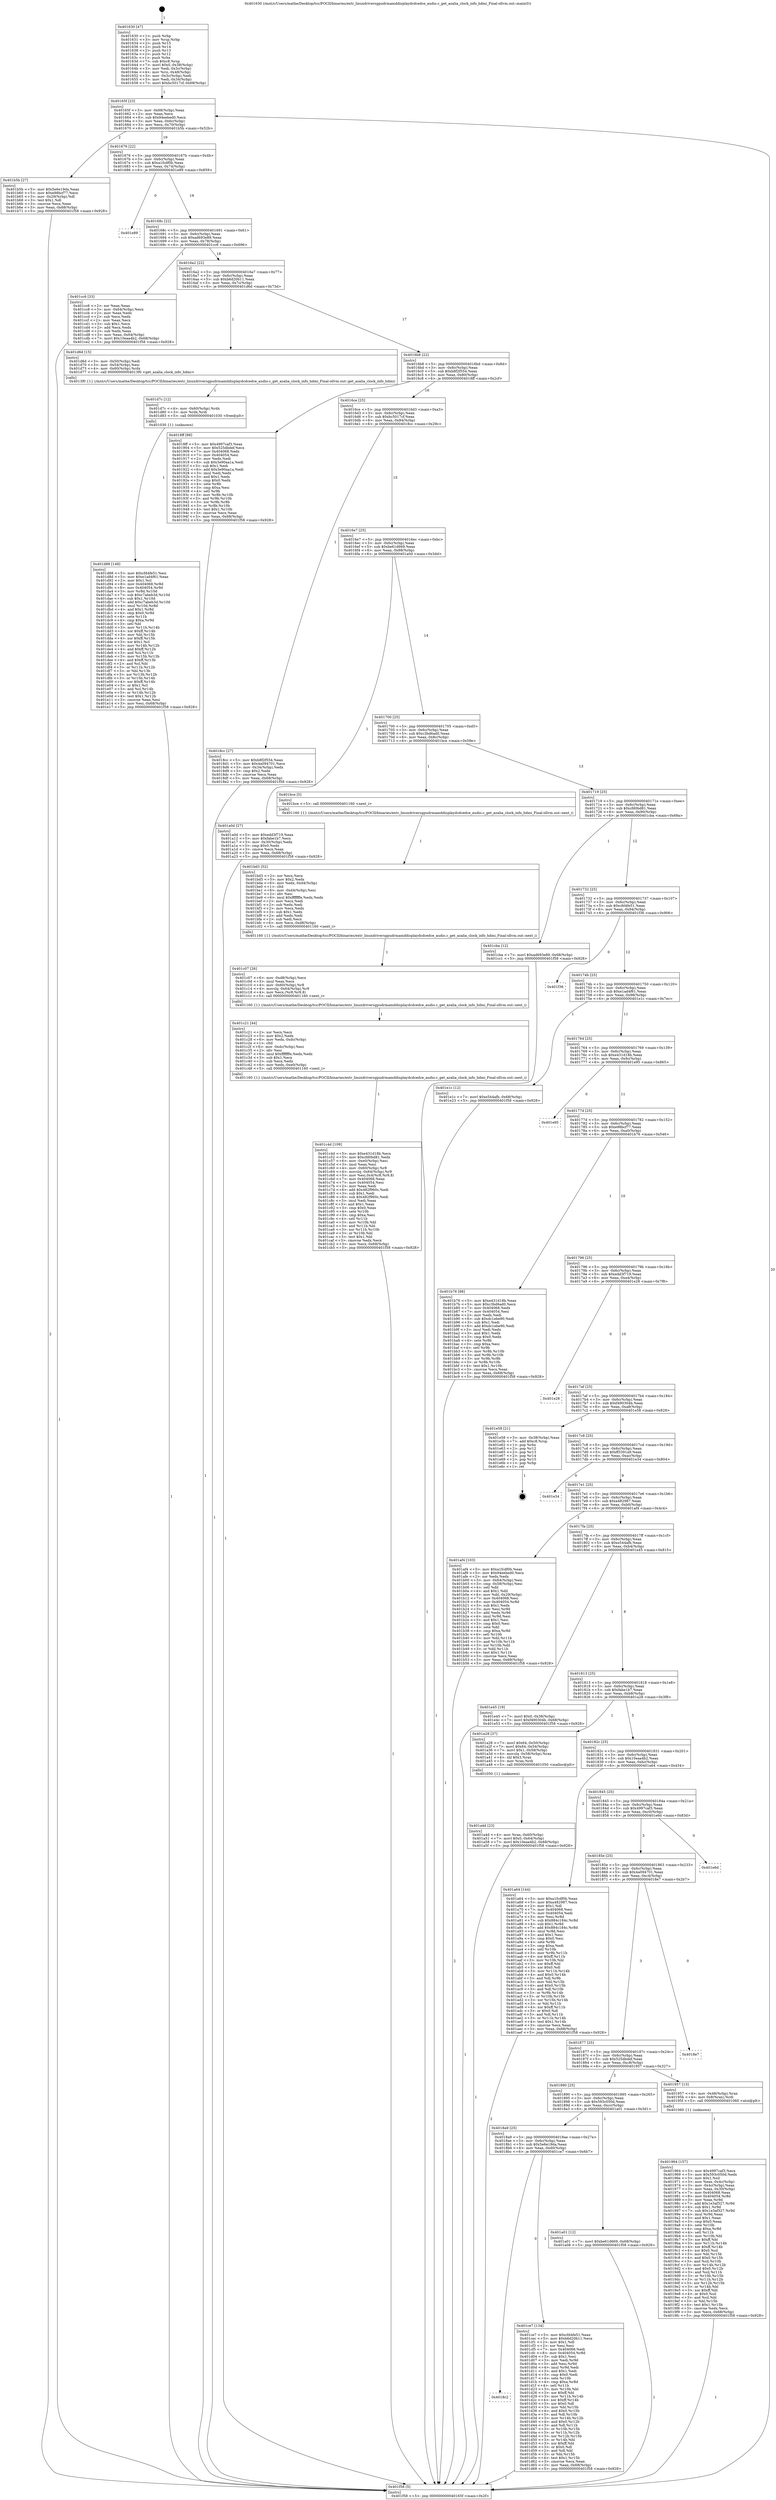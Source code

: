 digraph "0x401630" {
  label = "0x401630 (/mnt/c/Users/mathe/Desktop/tcc/POCII/binaries/extr_linuxdriversgpudrmamddisplaydcdcedce_audio.c_get_azalia_clock_info_hdmi_Final-ollvm.out::main(0))"
  labelloc = "t"
  node[shape=record]

  Entry [label="",width=0.3,height=0.3,shape=circle,fillcolor=black,style=filled]
  "0x40165f" [label="{
     0x40165f [23]\l
     | [instrs]\l
     &nbsp;&nbsp;0x40165f \<+3\>: mov -0x68(%rbp),%eax\l
     &nbsp;&nbsp;0x401662 \<+2\>: mov %eax,%ecx\l
     &nbsp;&nbsp;0x401664 \<+6\>: sub $0x94eebed0,%ecx\l
     &nbsp;&nbsp;0x40166a \<+3\>: mov %eax,-0x6c(%rbp)\l
     &nbsp;&nbsp;0x40166d \<+3\>: mov %ecx,-0x70(%rbp)\l
     &nbsp;&nbsp;0x401670 \<+6\>: je 0000000000401b5b \<main+0x52b\>\l
  }"]
  "0x401b5b" [label="{
     0x401b5b [27]\l
     | [instrs]\l
     &nbsp;&nbsp;0x401b5b \<+5\>: mov $0x5e6e19da,%eax\l
     &nbsp;&nbsp;0x401b60 \<+5\>: mov $0xe98bcf77,%ecx\l
     &nbsp;&nbsp;0x401b65 \<+3\>: mov -0x29(%rbp),%dl\l
     &nbsp;&nbsp;0x401b68 \<+3\>: test $0x1,%dl\l
     &nbsp;&nbsp;0x401b6b \<+3\>: cmovne %ecx,%eax\l
     &nbsp;&nbsp;0x401b6e \<+3\>: mov %eax,-0x68(%rbp)\l
     &nbsp;&nbsp;0x401b71 \<+5\>: jmp 0000000000401f58 \<main+0x928\>\l
  }"]
  "0x401676" [label="{
     0x401676 [22]\l
     | [instrs]\l
     &nbsp;&nbsp;0x401676 \<+5\>: jmp 000000000040167b \<main+0x4b\>\l
     &nbsp;&nbsp;0x40167b \<+3\>: mov -0x6c(%rbp),%eax\l
     &nbsp;&nbsp;0x40167e \<+5\>: sub $0xa1fcdf0b,%eax\l
     &nbsp;&nbsp;0x401683 \<+3\>: mov %eax,-0x74(%rbp)\l
     &nbsp;&nbsp;0x401686 \<+6\>: je 0000000000401e89 \<main+0x859\>\l
  }"]
  Exit [label="",width=0.3,height=0.3,shape=circle,fillcolor=black,style=filled,peripheries=2]
  "0x401e89" [label="{
     0x401e89\l
  }", style=dashed]
  "0x40168c" [label="{
     0x40168c [22]\l
     | [instrs]\l
     &nbsp;&nbsp;0x40168c \<+5\>: jmp 0000000000401691 \<main+0x61\>\l
     &nbsp;&nbsp;0x401691 \<+3\>: mov -0x6c(%rbp),%eax\l
     &nbsp;&nbsp;0x401694 \<+5\>: sub $0xad693e89,%eax\l
     &nbsp;&nbsp;0x401699 \<+3\>: mov %eax,-0x78(%rbp)\l
     &nbsp;&nbsp;0x40169c \<+6\>: je 0000000000401cc6 \<main+0x696\>\l
  }"]
  "0x401d88" [label="{
     0x401d88 [148]\l
     | [instrs]\l
     &nbsp;&nbsp;0x401d88 \<+5\>: mov $0xcfd4fe51,%esi\l
     &nbsp;&nbsp;0x401d8d \<+5\>: mov $0xe1ad4f61,%eax\l
     &nbsp;&nbsp;0x401d92 \<+2\>: mov $0x1,%cl\l
     &nbsp;&nbsp;0x401d94 \<+8\>: mov 0x404068,%r8d\l
     &nbsp;&nbsp;0x401d9c \<+8\>: mov 0x404054,%r9d\l
     &nbsp;&nbsp;0x401da4 \<+3\>: mov %r8d,%r10d\l
     &nbsp;&nbsp;0x401da7 \<+7\>: sub $0xc7abeb3d,%r10d\l
     &nbsp;&nbsp;0x401dae \<+4\>: sub $0x1,%r10d\l
     &nbsp;&nbsp;0x401db2 \<+7\>: add $0xc7abeb3d,%r10d\l
     &nbsp;&nbsp;0x401db9 \<+4\>: imul %r10d,%r8d\l
     &nbsp;&nbsp;0x401dbd \<+4\>: and $0x1,%r8d\l
     &nbsp;&nbsp;0x401dc1 \<+4\>: cmp $0x0,%r8d\l
     &nbsp;&nbsp;0x401dc5 \<+4\>: sete %r11b\l
     &nbsp;&nbsp;0x401dc9 \<+4\>: cmp $0xa,%r9d\l
     &nbsp;&nbsp;0x401dcd \<+3\>: setl %bl\l
     &nbsp;&nbsp;0x401dd0 \<+3\>: mov %r11b,%r14b\l
     &nbsp;&nbsp;0x401dd3 \<+4\>: xor $0xff,%r14b\l
     &nbsp;&nbsp;0x401dd7 \<+3\>: mov %bl,%r15b\l
     &nbsp;&nbsp;0x401dda \<+4\>: xor $0xff,%r15b\l
     &nbsp;&nbsp;0x401dde \<+3\>: xor $0x1,%cl\l
     &nbsp;&nbsp;0x401de1 \<+3\>: mov %r14b,%r12b\l
     &nbsp;&nbsp;0x401de4 \<+4\>: and $0xff,%r12b\l
     &nbsp;&nbsp;0x401de8 \<+3\>: and %cl,%r11b\l
     &nbsp;&nbsp;0x401deb \<+3\>: mov %r15b,%r13b\l
     &nbsp;&nbsp;0x401dee \<+4\>: and $0xff,%r13b\l
     &nbsp;&nbsp;0x401df2 \<+2\>: and %cl,%bl\l
     &nbsp;&nbsp;0x401df4 \<+3\>: or %r11b,%r12b\l
     &nbsp;&nbsp;0x401df7 \<+3\>: or %bl,%r13b\l
     &nbsp;&nbsp;0x401dfa \<+3\>: xor %r13b,%r12b\l
     &nbsp;&nbsp;0x401dfd \<+3\>: or %r15b,%r14b\l
     &nbsp;&nbsp;0x401e00 \<+4\>: xor $0xff,%r14b\l
     &nbsp;&nbsp;0x401e04 \<+3\>: or $0x1,%cl\l
     &nbsp;&nbsp;0x401e07 \<+3\>: and %cl,%r14b\l
     &nbsp;&nbsp;0x401e0a \<+3\>: or %r14b,%r12b\l
     &nbsp;&nbsp;0x401e0d \<+4\>: test $0x1,%r12b\l
     &nbsp;&nbsp;0x401e11 \<+3\>: cmovne %eax,%esi\l
     &nbsp;&nbsp;0x401e14 \<+3\>: mov %esi,-0x68(%rbp)\l
     &nbsp;&nbsp;0x401e17 \<+5\>: jmp 0000000000401f58 \<main+0x928\>\l
  }"]
  "0x401cc6" [label="{
     0x401cc6 [33]\l
     | [instrs]\l
     &nbsp;&nbsp;0x401cc6 \<+2\>: xor %eax,%eax\l
     &nbsp;&nbsp;0x401cc8 \<+3\>: mov -0x64(%rbp),%ecx\l
     &nbsp;&nbsp;0x401ccb \<+2\>: mov %eax,%edx\l
     &nbsp;&nbsp;0x401ccd \<+2\>: sub %ecx,%edx\l
     &nbsp;&nbsp;0x401ccf \<+2\>: mov %eax,%ecx\l
     &nbsp;&nbsp;0x401cd1 \<+3\>: sub $0x1,%ecx\l
     &nbsp;&nbsp;0x401cd4 \<+2\>: add %ecx,%edx\l
     &nbsp;&nbsp;0x401cd6 \<+2\>: sub %edx,%eax\l
     &nbsp;&nbsp;0x401cd8 \<+3\>: mov %eax,-0x64(%rbp)\l
     &nbsp;&nbsp;0x401cdb \<+7\>: movl $0x10eaa4b2,-0x68(%rbp)\l
     &nbsp;&nbsp;0x401ce2 \<+5\>: jmp 0000000000401f58 \<main+0x928\>\l
  }"]
  "0x4016a2" [label="{
     0x4016a2 [22]\l
     | [instrs]\l
     &nbsp;&nbsp;0x4016a2 \<+5\>: jmp 00000000004016a7 \<main+0x77\>\l
     &nbsp;&nbsp;0x4016a7 \<+3\>: mov -0x6c(%rbp),%eax\l
     &nbsp;&nbsp;0x4016aa \<+5\>: sub $0xb6d20b11,%eax\l
     &nbsp;&nbsp;0x4016af \<+3\>: mov %eax,-0x7c(%rbp)\l
     &nbsp;&nbsp;0x4016b2 \<+6\>: je 0000000000401d6d \<main+0x73d\>\l
  }"]
  "0x401d7c" [label="{
     0x401d7c [12]\l
     | [instrs]\l
     &nbsp;&nbsp;0x401d7c \<+4\>: mov -0x60(%rbp),%rdx\l
     &nbsp;&nbsp;0x401d80 \<+3\>: mov %rdx,%rdi\l
     &nbsp;&nbsp;0x401d83 \<+5\>: call 0000000000401030 \<free@plt\>\l
     | [calls]\l
     &nbsp;&nbsp;0x401030 \{1\} (unknown)\l
  }"]
  "0x401d6d" [label="{
     0x401d6d [15]\l
     | [instrs]\l
     &nbsp;&nbsp;0x401d6d \<+3\>: mov -0x50(%rbp),%edi\l
     &nbsp;&nbsp;0x401d70 \<+3\>: mov -0x54(%rbp),%esi\l
     &nbsp;&nbsp;0x401d73 \<+4\>: mov -0x60(%rbp),%rdx\l
     &nbsp;&nbsp;0x401d77 \<+5\>: call 00000000004013f0 \<get_azalia_clock_info_hdmi\>\l
     | [calls]\l
     &nbsp;&nbsp;0x4013f0 \{1\} (/mnt/c/Users/mathe/Desktop/tcc/POCII/binaries/extr_linuxdriversgpudrmamddisplaydcdcedce_audio.c_get_azalia_clock_info_hdmi_Final-ollvm.out::get_azalia_clock_info_hdmi)\l
  }"]
  "0x4016b8" [label="{
     0x4016b8 [22]\l
     | [instrs]\l
     &nbsp;&nbsp;0x4016b8 \<+5\>: jmp 00000000004016bd \<main+0x8d\>\l
     &nbsp;&nbsp;0x4016bd \<+3\>: mov -0x6c(%rbp),%eax\l
     &nbsp;&nbsp;0x4016c0 \<+5\>: sub $0xb8f2f554,%eax\l
     &nbsp;&nbsp;0x4016c5 \<+3\>: mov %eax,-0x80(%rbp)\l
     &nbsp;&nbsp;0x4016c8 \<+6\>: je 00000000004018ff \<main+0x2cf\>\l
  }"]
  "0x4018c2" [label="{
     0x4018c2\l
  }", style=dashed]
  "0x4018ff" [label="{
     0x4018ff [88]\l
     | [instrs]\l
     &nbsp;&nbsp;0x4018ff \<+5\>: mov $0x4997caf3,%eax\l
     &nbsp;&nbsp;0x401904 \<+5\>: mov $0x525dbdef,%ecx\l
     &nbsp;&nbsp;0x401909 \<+7\>: mov 0x404068,%edx\l
     &nbsp;&nbsp;0x401910 \<+7\>: mov 0x404054,%esi\l
     &nbsp;&nbsp;0x401917 \<+2\>: mov %edx,%edi\l
     &nbsp;&nbsp;0x401919 \<+6\>: sub $0x3e90aa1a,%edi\l
     &nbsp;&nbsp;0x40191f \<+3\>: sub $0x1,%edi\l
     &nbsp;&nbsp;0x401922 \<+6\>: add $0x3e90aa1a,%edi\l
     &nbsp;&nbsp;0x401928 \<+3\>: imul %edi,%edx\l
     &nbsp;&nbsp;0x40192b \<+3\>: and $0x1,%edx\l
     &nbsp;&nbsp;0x40192e \<+3\>: cmp $0x0,%edx\l
     &nbsp;&nbsp;0x401931 \<+4\>: sete %r8b\l
     &nbsp;&nbsp;0x401935 \<+3\>: cmp $0xa,%esi\l
     &nbsp;&nbsp;0x401938 \<+4\>: setl %r9b\l
     &nbsp;&nbsp;0x40193c \<+3\>: mov %r8b,%r10b\l
     &nbsp;&nbsp;0x40193f \<+3\>: and %r9b,%r10b\l
     &nbsp;&nbsp;0x401942 \<+3\>: xor %r9b,%r8b\l
     &nbsp;&nbsp;0x401945 \<+3\>: or %r8b,%r10b\l
     &nbsp;&nbsp;0x401948 \<+4\>: test $0x1,%r10b\l
     &nbsp;&nbsp;0x40194c \<+3\>: cmovne %ecx,%eax\l
     &nbsp;&nbsp;0x40194f \<+3\>: mov %eax,-0x68(%rbp)\l
     &nbsp;&nbsp;0x401952 \<+5\>: jmp 0000000000401f58 \<main+0x928\>\l
  }"]
  "0x4016ce" [label="{
     0x4016ce [25]\l
     | [instrs]\l
     &nbsp;&nbsp;0x4016ce \<+5\>: jmp 00000000004016d3 \<main+0xa3\>\l
     &nbsp;&nbsp;0x4016d3 \<+3\>: mov -0x6c(%rbp),%eax\l
     &nbsp;&nbsp;0x4016d6 \<+5\>: sub $0xbc5017cf,%eax\l
     &nbsp;&nbsp;0x4016db \<+6\>: mov %eax,-0x84(%rbp)\l
     &nbsp;&nbsp;0x4016e1 \<+6\>: je 00000000004018cc \<main+0x29c\>\l
  }"]
  "0x401ce7" [label="{
     0x401ce7 [134]\l
     | [instrs]\l
     &nbsp;&nbsp;0x401ce7 \<+5\>: mov $0xcfd4fe51,%eax\l
     &nbsp;&nbsp;0x401cec \<+5\>: mov $0xb6d20b11,%ecx\l
     &nbsp;&nbsp;0x401cf1 \<+2\>: mov $0x1,%dl\l
     &nbsp;&nbsp;0x401cf3 \<+2\>: xor %esi,%esi\l
     &nbsp;&nbsp;0x401cf5 \<+7\>: mov 0x404068,%edi\l
     &nbsp;&nbsp;0x401cfc \<+8\>: mov 0x404054,%r8d\l
     &nbsp;&nbsp;0x401d04 \<+3\>: sub $0x1,%esi\l
     &nbsp;&nbsp;0x401d07 \<+3\>: mov %edi,%r9d\l
     &nbsp;&nbsp;0x401d0a \<+3\>: add %esi,%r9d\l
     &nbsp;&nbsp;0x401d0d \<+4\>: imul %r9d,%edi\l
     &nbsp;&nbsp;0x401d11 \<+3\>: and $0x1,%edi\l
     &nbsp;&nbsp;0x401d14 \<+3\>: cmp $0x0,%edi\l
     &nbsp;&nbsp;0x401d17 \<+4\>: sete %r10b\l
     &nbsp;&nbsp;0x401d1b \<+4\>: cmp $0xa,%r8d\l
     &nbsp;&nbsp;0x401d1f \<+4\>: setl %r11b\l
     &nbsp;&nbsp;0x401d23 \<+3\>: mov %r10b,%bl\l
     &nbsp;&nbsp;0x401d26 \<+3\>: xor $0xff,%bl\l
     &nbsp;&nbsp;0x401d29 \<+3\>: mov %r11b,%r14b\l
     &nbsp;&nbsp;0x401d2c \<+4\>: xor $0xff,%r14b\l
     &nbsp;&nbsp;0x401d30 \<+3\>: xor $0x0,%dl\l
     &nbsp;&nbsp;0x401d33 \<+3\>: mov %bl,%r15b\l
     &nbsp;&nbsp;0x401d36 \<+4\>: and $0x0,%r15b\l
     &nbsp;&nbsp;0x401d3a \<+3\>: and %dl,%r10b\l
     &nbsp;&nbsp;0x401d3d \<+3\>: mov %r14b,%r12b\l
     &nbsp;&nbsp;0x401d40 \<+4\>: and $0x0,%r12b\l
     &nbsp;&nbsp;0x401d44 \<+3\>: and %dl,%r11b\l
     &nbsp;&nbsp;0x401d47 \<+3\>: or %r10b,%r15b\l
     &nbsp;&nbsp;0x401d4a \<+3\>: or %r11b,%r12b\l
     &nbsp;&nbsp;0x401d4d \<+3\>: xor %r12b,%r15b\l
     &nbsp;&nbsp;0x401d50 \<+3\>: or %r14b,%bl\l
     &nbsp;&nbsp;0x401d53 \<+3\>: xor $0xff,%bl\l
     &nbsp;&nbsp;0x401d56 \<+3\>: or $0x0,%dl\l
     &nbsp;&nbsp;0x401d59 \<+2\>: and %dl,%bl\l
     &nbsp;&nbsp;0x401d5b \<+3\>: or %bl,%r15b\l
     &nbsp;&nbsp;0x401d5e \<+4\>: test $0x1,%r15b\l
     &nbsp;&nbsp;0x401d62 \<+3\>: cmovne %ecx,%eax\l
     &nbsp;&nbsp;0x401d65 \<+3\>: mov %eax,-0x68(%rbp)\l
     &nbsp;&nbsp;0x401d68 \<+5\>: jmp 0000000000401f58 \<main+0x928\>\l
  }"]
  "0x4018cc" [label="{
     0x4018cc [27]\l
     | [instrs]\l
     &nbsp;&nbsp;0x4018cc \<+5\>: mov $0xb8f2f554,%eax\l
     &nbsp;&nbsp;0x4018d1 \<+5\>: mov $0x4a094701,%ecx\l
     &nbsp;&nbsp;0x4018d6 \<+3\>: mov -0x34(%rbp),%edx\l
     &nbsp;&nbsp;0x4018d9 \<+3\>: cmp $0x2,%edx\l
     &nbsp;&nbsp;0x4018dc \<+3\>: cmovne %ecx,%eax\l
     &nbsp;&nbsp;0x4018df \<+3\>: mov %eax,-0x68(%rbp)\l
     &nbsp;&nbsp;0x4018e2 \<+5\>: jmp 0000000000401f58 \<main+0x928\>\l
  }"]
  "0x4016e7" [label="{
     0x4016e7 [25]\l
     | [instrs]\l
     &nbsp;&nbsp;0x4016e7 \<+5\>: jmp 00000000004016ec \<main+0xbc\>\l
     &nbsp;&nbsp;0x4016ec \<+3\>: mov -0x6c(%rbp),%eax\l
     &nbsp;&nbsp;0x4016ef \<+5\>: sub $0xbe61d669,%eax\l
     &nbsp;&nbsp;0x4016f4 \<+6\>: mov %eax,-0x88(%rbp)\l
     &nbsp;&nbsp;0x4016fa \<+6\>: je 0000000000401a0d \<main+0x3dd\>\l
  }"]
  "0x401f58" [label="{
     0x401f58 [5]\l
     | [instrs]\l
     &nbsp;&nbsp;0x401f58 \<+5\>: jmp 000000000040165f \<main+0x2f\>\l
  }"]
  "0x401630" [label="{
     0x401630 [47]\l
     | [instrs]\l
     &nbsp;&nbsp;0x401630 \<+1\>: push %rbp\l
     &nbsp;&nbsp;0x401631 \<+3\>: mov %rsp,%rbp\l
     &nbsp;&nbsp;0x401634 \<+2\>: push %r15\l
     &nbsp;&nbsp;0x401636 \<+2\>: push %r14\l
     &nbsp;&nbsp;0x401638 \<+2\>: push %r13\l
     &nbsp;&nbsp;0x40163a \<+2\>: push %r12\l
     &nbsp;&nbsp;0x40163c \<+1\>: push %rbx\l
     &nbsp;&nbsp;0x40163d \<+7\>: sub $0xc8,%rsp\l
     &nbsp;&nbsp;0x401644 \<+7\>: movl $0x0,-0x38(%rbp)\l
     &nbsp;&nbsp;0x40164b \<+3\>: mov %edi,-0x3c(%rbp)\l
     &nbsp;&nbsp;0x40164e \<+4\>: mov %rsi,-0x48(%rbp)\l
     &nbsp;&nbsp;0x401652 \<+3\>: mov -0x3c(%rbp),%edi\l
     &nbsp;&nbsp;0x401655 \<+3\>: mov %edi,-0x34(%rbp)\l
     &nbsp;&nbsp;0x401658 \<+7\>: movl $0xbc5017cf,-0x68(%rbp)\l
  }"]
  "0x401c4d" [label="{
     0x401c4d [109]\l
     | [instrs]\l
     &nbsp;&nbsp;0x401c4d \<+5\>: mov $0xe431d18b,%ecx\l
     &nbsp;&nbsp;0x401c52 \<+5\>: mov $0xcfd0bd81,%edx\l
     &nbsp;&nbsp;0x401c57 \<+6\>: mov -0xe0(%rbp),%esi\l
     &nbsp;&nbsp;0x401c5d \<+3\>: imul %eax,%esi\l
     &nbsp;&nbsp;0x401c60 \<+4\>: mov -0x60(%rbp),%r8\l
     &nbsp;&nbsp;0x401c64 \<+4\>: movslq -0x64(%rbp),%r9\l
     &nbsp;&nbsp;0x401c68 \<+5\>: mov %esi,0x4(%r8,%r9,8)\l
     &nbsp;&nbsp;0x401c6d \<+7\>: mov 0x404068,%eax\l
     &nbsp;&nbsp;0x401c74 \<+7\>: mov 0x404054,%esi\l
     &nbsp;&nbsp;0x401c7b \<+2\>: mov %eax,%edi\l
     &nbsp;&nbsp;0x401c7d \<+6\>: add $0x482f960c,%edi\l
     &nbsp;&nbsp;0x401c83 \<+3\>: sub $0x1,%edi\l
     &nbsp;&nbsp;0x401c86 \<+6\>: sub $0x482f960c,%edi\l
     &nbsp;&nbsp;0x401c8c \<+3\>: imul %edi,%eax\l
     &nbsp;&nbsp;0x401c8f \<+3\>: and $0x1,%eax\l
     &nbsp;&nbsp;0x401c92 \<+3\>: cmp $0x0,%eax\l
     &nbsp;&nbsp;0x401c95 \<+4\>: sete %r10b\l
     &nbsp;&nbsp;0x401c99 \<+3\>: cmp $0xa,%esi\l
     &nbsp;&nbsp;0x401c9c \<+4\>: setl %r11b\l
     &nbsp;&nbsp;0x401ca0 \<+3\>: mov %r10b,%bl\l
     &nbsp;&nbsp;0x401ca3 \<+3\>: and %r11b,%bl\l
     &nbsp;&nbsp;0x401ca6 \<+3\>: xor %r11b,%r10b\l
     &nbsp;&nbsp;0x401ca9 \<+3\>: or %r10b,%bl\l
     &nbsp;&nbsp;0x401cac \<+3\>: test $0x1,%bl\l
     &nbsp;&nbsp;0x401caf \<+3\>: cmovne %edx,%ecx\l
     &nbsp;&nbsp;0x401cb2 \<+3\>: mov %ecx,-0x68(%rbp)\l
     &nbsp;&nbsp;0x401cb5 \<+5\>: jmp 0000000000401f58 \<main+0x928\>\l
  }"]
  "0x401a0d" [label="{
     0x401a0d [27]\l
     | [instrs]\l
     &nbsp;&nbsp;0x401a0d \<+5\>: mov $0xedd3f719,%eax\l
     &nbsp;&nbsp;0x401a12 \<+5\>: mov $0xfabe1b7,%ecx\l
     &nbsp;&nbsp;0x401a17 \<+3\>: mov -0x30(%rbp),%edx\l
     &nbsp;&nbsp;0x401a1a \<+3\>: cmp $0x0,%edx\l
     &nbsp;&nbsp;0x401a1d \<+3\>: cmove %ecx,%eax\l
     &nbsp;&nbsp;0x401a20 \<+3\>: mov %eax,-0x68(%rbp)\l
     &nbsp;&nbsp;0x401a23 \<+5\>: jmp 0000000000401f58 \<main+0x928\>\l
  }"]
  "0x401700" [label="{
     0x401700 [25]\l
     | [instrs]\l
     &nbsp;&nbsp;0x401700 \<+5\>: jmp 0000000000401705 \<main+0xd5\>\l
     &nbsp;&nbsp;0x401705 \<+3\>: mov -0x6c(%rbp),%eax\l
     &nbsp;&nbsp;0x401708 \<+5\>: sub $0xc3bd6ad0,%eax\l
     &nbsp;&nbsp;0x40170d \<+6\>: mov %eax,-0x8c(%rbp)\l
     &nbsp;&nbsp;0x401713 \<+6\>: je 0000000000401bce \<main+0x59e\>\l
  }"]
  "0x401c21" [label="{
     0x401c21 [44]\l
     | [instrs]\l
     &nbsp;&nbsp;0x401c21 \<+2\>: xor %ecx,%ecx\l
     &nbsp;&nbsp;0x401c23 \<+5\>: mov $0x2,%edx\l
     &nbsp;&nbsp;0x401c28 \<+6\>: mov %edx,-0xdc(%rbp)\l
     &nbsp;&nbsp;0x401c2e \<+1\>: cltd\l
     &nbsp;&nbsp;0x401c2f \<+6\>: mov -0xdc(%rbp),%esi\l
     &nbsp;&nbsp;0x401c35 \<+2\>: idiv %esi\l
     &nbsp;&nbsp;0x401c37 \<+6\>: imul $0xfffffffe,%edx,%edx\l
     &nbsp;&nbsp;0x401c3d \<+3\>: sub $0x1,%ecx\l
     &nbsp;&nbsp;0x401c40 \<+2\>: sub %ecx,%edx\l
     &nbsp;&nbsp;0x401c42 \<+6\>: mov %edx,-0xe0(%rbp)\l
     &nbsp;&nbsp;0x401c48 \<+5\>: call 0000000000401160 \<next_i\>\l
     | [calls]\l
     &nbsp;&nbsp;0x401160 \{1\} (/mnt/c/Users/mathe/Desktop/tcc/POCII/binaries/extr_linuxdriversgpudrmamddisplaydcdcedce_audio.c_get_azalia_clock_info_hdmi_Final-ollvm.out::next_i)\l
  }"]
  "0x401bce" [label="{
     0x401bce [5]\l
     | [instrs]\l
     &nbsp;&nbsp;0x401bce \<+5\>: call 0000000000401160 \<next_i\>\l
     | [calls]\l
     &nbsp;&nbsp;0x401160 \{1\} (/mnt/c/Users/mathe/Desktop/tcc/POCII/binaries/extr_linuxdriversgpudrmamddisplaydcdcedce_audio.c_get_azalia_clock_info_hdmi_Final-ollvm.out::next_i)\l
  }"]
  "0x401719" [label="{
     0x401719 [25]\l
     | [instrs]\l
     &nbsp;&nbsp;0x401719 \<+5\>: jmp 000000000040171e \<main+0xee\>\l
     &nbsp;&nbsp;0x40171e \<+3\>: mov -0x6c(%rbp),%eax\l
     &nbsp;&nbsp;0x401721 \<+5\>: sub $0xcfd0bd81,%eax\l
     &nbsp;&nbsp;0x401726 \<+6\>: mov %eax,-0x90(%rbp)\l
     &nbsp;&nbsp;0x40172c \<+6\>: je 0000000000401cba \<main+0x68a\>\l
  }"]
  "0x401c07" [label="{
     0x401c07 [26]\l
     | [instrs]\l
     &nbsp;&nbsp;0x401c07 \<+6\>: mov -0xd8(%rbp),%ecx\l
     &nbsp;&nbsp;0x401c0d \<+3\>: imul %eax,%ecx\l
     &nbsp;&nbsp;0x401c10 \<+4\>: mov -0x60(%rbp),%r8\l
     &nbsp;&nbsp;0x401c14 \<+4\>: movslq -0x64(%rbp),%r9\l
     &nbsp;&nbsp;0x401c18 \<+4\>: mov %ecx,(%r8,%r9,8)\l
     &nbsp;&nbsp;0x401c1c \<+5\>: call 0000000000401160 \<next_i\>\l
     | [calls]\l
     &nbsp;&nbsp;0x401160 \{1\} (/mnt/c/Users/mathe/Desktop/tcc/POCII/binaries/extr_linuxdriversgpudrmamddisplaydcdcedce_audio.c_get_azalia_clock_info_hdmi_Final-ollvm.out::next_i)\l
  }"]
  "0x401cba" [label="{
     0x401cba [12]\l
     | [instrs]\l
     &nbsp;&nbsp;0x401cba \<+7\>: movl $0xad693e89,-0x68(%rbp)\l
     &nbsp;&nbsp;0x401cc1 \<+5\>: jmp 0000000000401f58 \<main+0x928\>\l
  }"]
  "0x401732" [label="{
     0x401732 [25]\l
     | [instrs]\l
     &nbsp;&nbsp;0x401732 \<+5\>: jmp 0000000000401737 \<main+0x107\>\l
     &nbsp;&nbsp;0x401737 \<+3\>: mov -0x6c(%rbp),%eax\l
     &nbsp;&nbsp;0x40173a \<+5\>: sub $0xcfd4fe51,%eax\l
     &nbsp;&nbsp;0x40173f \<+6\>: mov %eax,-0x94(%rbp)\l
     &nbsp;&nbsp;0x401745 \<+6\>: je 0000000000401f36 \<main+0x906\>\l
  }"]
  "0x401bd3" [label="{
     0x401bd3 [52]\l
     | [instrs]\l
     &nbsp;&nbsp;0x401bd3 \<+2\>: xor %ecx,%ecx\l
     &nbsp;&nbsp;0x401bd5 \<+5\>: mov $0x2,%edx\l
     &nbsp;&nbsp;0x401bda \<+6\>: mov %edx,-0xd4(%rbp)\l
     &nbsp;&nbsp;0x401be0 \<+1\>: cltd\l
     &nbsp;&nbsp;0x401be1 \<+6\>: mov -0xd4(%rbp),%esi\l
     &nbsp;&nbsp;0x401be7 \<+2\>: idiv %esi\l
     &nbsp;&nbsp;0x401be9 \<+6\>: imul $0xfffffffe,%edx,%edx\l
     &nbsp;&nbsp;0x401bef \<+2\>: mov %ecx,%edi\l
     &nbsp;&nbsp;0x401bf1 \<+2\>: sub %edx,%edi\l
     &nbsp;&nbsp;0x401bf3 \<+2\>: mov %ecx,%edx\l
     &nbsp;&nbsp;0x401bf5 \<+3\>: sub $0x1,%edx\l
     &nbsp;&nbsp;0x401bf8 \<+2\>: add %edx,%edi\l
     &nbsp;&nbsp;0x401bfa \<+2\>: sub %edi,%ecx\l
     &nbsp;&nbsp;0x401bfc \<+6\>: mov %ecx,-0xd8(%rbp)\l
     &nbsp;&nbsp;0x401c02 \<+5\>: call 0000000000401160 \<next_i\>\l
     | [calls]\l
     &nbsp;&nbsp;0x401160 \{1\} (/mnt/c/Users/mathe/Desktop/tcc/POCII/binaries/extr_linuxdriversgpudrmamddisplaydcdcedce_audio.c_get_azalia_clock_info_hdmi_Final-ollvm.out::next_i)\l
  }"]
  "0x401f36" [label="{
     0x401f36\l
  }", style=dashed]
  "0x40174b" [label="{
     0x40174b [25]\l
     | [instrs]\l
     &nbsp;&nbsp;0x40174b \<+5\>: jmp 0000000000401750 \<main+0x120\>\l
     &nbsp;&nbsp;0x401750 \<+3\>: mov -0x6c(%rbp),%eax\l
     &nbsp;&nbsp;0x401753 \<+5\>: sub $0xe1ad4f61,%eax\l
     &nbsp;&nbsp;0x401758 \<+6\>: mov %eax,-0x98(%rbp)\l
     &nbsp;&nbsp;0x40175e \<+6\>: je 0000000000401e1c \<main+0x7ec\>\l
  }"]
  "0x401a4d" [label="{
     0x401a4d [23]\l
     | [instrs]\l
     &nbsp;&nbsp;0x401a4d \<+4\>: mov %rax,-0x60(%rbp)\l
     &nbsp;&nbsp;0x401a51 \<+7\>: movl $0x0,-0x64(%rbp)\l
     &nbsp;&nbsp;0x401a58 \<+7\>: movl $0x10eaa4b2,-0x68(%rbp)\l
     &nbsp;&nbsp;0x401a5f \<+5\>: jmp 0000000000401f58 \<main+0x928\>\l
  }"]
  "0x401e1c" [label="{
     0x401e1c [12]\l
     | [instrs]\l
     &nbsp;&nbsp;0x401e1c \<+7\>: movl $0xe544afb,-0x68(%rbp)\l
     &nbsp;&nbsp;0x401e23 \<+5\>: jmp 0000000000401f58 \<main+0x928\>\l
  }"]
  "0x401764" [label="{
     0x401764 [25]\l
     | [instrs]\l
     &nbsp;&nbsp;0x401764 \<+5\>: jmp 0000000000401769 \<main+0x139\>\l
     &nbsp;&nbsp;0x401769 \<+3\>: mov -0x6c(%rbp),%eax\l
     &nbsp;&nbsp;0x40176c \<+5\>: sub $0xe431d18b,%eax\l
     &nbsp;&nbsp;0x401771 \<+6\>: mov %eax,-0x9c(%rbp)\l
     &nbsp;&nbsp;0x401777 \<+6\>: je 0000000000401e95 \<main+0x865\>\l
  }"]
  "0x4018a9" [label="{
     0x4018a9 [25]\l
     | [instrs]\l
     &nbsp;&nbsp;0x4018a9 \<+5\>: jmp 00000000004018ae \<main+0x27e\>\l
     &nbsp;&nbsp;0x4018ae \<+3\>: mov -0x6c(%rbp),%eax\l
     &nbsp;&nbsp;0x4018b1 \<+5\>: sub $0x5e6e19da,%eax\l
     &nbsp;&nbsp;0x4018b6 \<+6\>: mov %eax,-0xd0(%rbp)\l
     &nbsp;&nbsp;0x4018bc \<+6\>: je 0000000000401ce7 \<main+0x6b7\>\l
  }"]
  "0x401e95" [label="{
     0x401e95\l
  }", style=dashed]
  "0x40177d" [label="{
     0x40177d [25]\l
     | [instrs]\l
     &nbsp;&nbsp;0x40177d \<+5\>: jmp 0000000000401782 \<main+0x152\>\l
     &nbsp;&nbsp;0x401782 \<+3\>: mov -0x6c(%rbp),%eax\l
     &nbsp;&nbsp;0x401785 \<+5\>: sub $0xe98bcf77,%eax\l
     &nbsp;&nbsp;0x40178a \<+6\>: mov %eax,-0xa0(%rbp)\l
     &nbsp;&nbsp;0x401790 \<+6\>: je 0000000000401b76 \<main+0x546\>\l
  }"]
  "0x401a01" [label="{
     0x401a01 [12]\l
     | [instrs]\l
     &nbsp;&nbsp;0x401a01 \<+7\>: movl $0xbe61d669,-0x68(%rbp)\l
     &nbsp;&nbsp;0x401a08 \<+5\>: jmp 0000000000401f58 \<main+0x928\>\l
  }"]
  "0x401b76" [label="{
     0x401b76 [88]\l
     | [instrs]\l
     &nbsp;&nbsp;0x401b76 \<+5\>: mov $0xe431d18b,%eax\l
     &nbsp;&nbsp;0x401b7b \<+5\>: mov $0xc3bd6ad0,%ecx\l
     &nbsp;&nbsp;0x401b80 \<+7\>: mov 0x404068,%edx\l
     &nbsp;&nbsp;0x401b87 \<+7\>: mov 0x404054,%esi\l
     &nbsp;&nbsp;0x401b8e \<+2\>: mov %edx,%edi\l
     &nbsp;&nbsp;0x401b90 \<+6\>: sub $0xdc1ebe90,%edi\l
     &nbsp;&nbsp;0x401b96 \<+3\>: sub $0x1,%edi\l
     &nbsp;&nbsp;0x401b99 \<+6\>: add $0xdc1ebe90,%edi\l
     &nbsp;&nbsp;0x401b9f \<+3\>: imul %edi,%edx\l
     &nbsp;&nbsp;0x401ba2 \<+3\>: and $0x1,%edx\l
     &nbsp;&nbsp;0x401ba5 \<+3\>: cmp $0x0,%edx\l
     &nbsp;&nbsp;0x401ba8 \<+4\>: sete %r8b\l
     &nbsp;&nbsp;0x401bac \<+3\>: cmp $0xa,%esi\l
     &nbsp;&nbsp;0x401baf \<+4\>: setl %r9b\l
     &nbsp;&nbsp;0x401bb3 \<+3\>: mov %r8b,%r10b\l
     &nbsp;&nbsp;0x401bb6 \<+3\>: and %r9b,%r10b\l
     &nbsp;&nbsp;0x401bb9 \<+3\>: xor %r9b,%r8b\l
     &nbsp;&nbsp;0x401bbc \<+3\>: or %r8b,%r10b\l
     &nbsp;&nbsp;0x401bbf \<+4\>: test $0x1,%r10b\l
     &nbsp;&nbsp;0x401bc3 \<+3\>: cmovne %ecx,%eax\l
     &nbsp;&nbsp;0x401bc6 \<+3\>: mov %eax,-0x68(%rbp)\l
     &nbsp;&nbsp;0x401bc9 \<+5\>: jmp 0000000000401f58 \<main+0x928\>\l
  }"]
  "0x401796" [label="{
     0x401796 [25]\l
     | [instrs]\l
     &nbsp;&nbsp;0x401796 \<+5\>: jmp 000000000040179b \<main+0x16b\>\l
     &nbsp;&nbsp;0x40179b \<+3\>: mov -0x6c(%rbp),%eax\l
     &nbsp;&nbsp;0x40179e \<+5\>: sub $0xedd3f719,%eax\l
     &nbsp;&nbsp;0x4017a3 \<+6\>: mov %eax,-0xa4(%rbp)\l
     &nbsp;&nbsp;0x4017a9 \<+6\>: je 0000000000401e28 \<main+0x7f8\>\l
  }"]
  "0x401964" [label="{
     0x401964 [157]\l
     | [instrs]\l
     &nbsp;&nbsp;0x401964 \<+5\>: mov $0x4997caf3,%ecx\l
     &nbsp;&nbsp;0x401969 \<+5\>: mov $0x593c050d,%edx\l
     &nbsp;&nbsp;0x40196e \<+3\>: mov $0x1,%sil\l
     &nbsp;&nbsp;0x401971 \<+3\>: mov %eax,-0x4c(%rbp)\l
     &nbsp;&nbsp;0x401974 \<+3\>: mov -0x4c(%rbp),%eax\l
     &nbsp;&nbsp;0x401977 \<+3\>: mov %eax,-0x30(%rbp)\l
     &nbsp;&nbsp;0x40197a \<+7\>: mov 0x404068,%eax\l
     &nbsp;&nbsp;0x401981 \<+8\>: mov 0x404054,%r8d\l
     &nbsp;&nbsp;0x401989 \<+3\>: mov %eax,%r9d\l
     &nbsp;&nbsp;0x40198c \<+7\>: add $0x1e3af327,%r9d\l
     &nbsp;&nbsp;0x401993 \<+4\>: sub $0x1,%r9d\l
     &nbsp;&nbsp;0x401997 \<+7\>: sub $0x1e3af327,%r9d\l
     &nbsp;&nbsp;0x40199e \<+4\>: imul %r9d,%eax\l
     &nbsp;&nbsp;0x4019a2 \<+3\>: and $0x1,%eax\l
     &nbsp;&nbsp;0x4019a5 \<+3\>: cmp $0x0,%eax\l
     &nbsp;&nbsp;0x4019a8 \<+4\>: sete %r10b\l
     &nbsp;&nbsp;0x4019ac \<+4\>: cmp $0xa,%r8d\l
     &nbsp;&nbsp;0x4019b0 \<+4\>: setl %r11b\l
     &nbsp;&nbsp;0x4019b4 \<+3\>: mov %r10b,%bl\l
     &nbsp;&nbsp;0x4019b7 \<+3\>: xor $0xff,%bl\l
     &nbsp;&nbsp;0x4019ba \<+3\>: mov %r11b,%r14b\l
     &nbsp;&nbsp;0x4019bd \<+4\>: xor $0xff,%r14b\l
     &nbsp;&nbsp;0x4019c1 \<+4\>: xor $0x0,%sil\l
     &nbsp;&nbsp;0x4019c5 \<+3\>: mov %bl,%r15b\l
     &nbsp;&nbsp;0x4019c8 \<+4\>: and $0x0,%r15b\l
     &nbsp;&nbsp;0x4019cc \<+3\>: and %sil,%r10b\l
     &nbsp;&nbsp;0x4019cf \<+3\>: mov %r14b,%r12b\l
     &nbsp;&nbsp;0x4019d2 \<+4\>: and $0x0,%r12b\l
     &nbsp;&nbsp;0x4019d6 \<+3\>: and %sil,%r11b\l
     &nbsp;&nbsp;0x4019d9 \<+3\>: or %r10b,%r15b\l
     &nbsp;&nbsp;0x4019dc \<+3\>: or %r11b,%r12b\l
     &nbsp;&nbsp;0x4019df \<+3\>: xor %r12b,%r15b\l
     &nbsp;&nbsp;0x4019e2 \<+3\>: or %r14b,%bl\l
     &nbsp;&nbsp;0x4019e5 \<+3\>: xor $0xff,%bl\l
     &nbsp;&nbsp;0x4019e8 \<+4\>: or $0x0,%sil\l
     &nbsp;&nbsp;0x4019ec \<+3\>: and %sil,%bl\l
     &nbsp;&nbsp;0x4019ef \<+3\>: or %bl,%r15b\l
     &nbsp;&nbsp;0x4019f2 \<+4\>: test $0x1,%r15b\l
     &nbsp;&nbsp;0x4019f6 \<+3\>: cmovne %edx,%ecx\l
     &nbsp;&nbsp;0x4019f9 \<+3\>: mov %ecx,-0x68(%rbp)\l
     &nbsp;&nbsp;0x4019fc \<+5\>: jmp 0000000000401f58 \<main+0x928\>\l
  }"]
  "0x401e28" [label="{
     0x401e28\l
  }", style=dashed]
  "0x4017af" [label="{
     0x4017af [25]\l
     | [instrs]\l
     &nbsp;&nbsp;0x4017af \<+5\>: jmp 00000000004017b4 \<main+0x184\>\l
     &nbsp;&nbsp;0x4017b4 \<+3\>: mov -0x6c(%rbp),%eax\l
     &nbsp;&nbsp;0x4017b7 \<+5\>: sub $0xf490304b,%eax\l
     &nbsp;&nbsp;0x4017bc \<+6\>: mov %eax,-0xa8(%rbp)\l
     &nbsp;&nbsp;0x4017c2 \<+6\>: je 0000000000401e58 \<main+0x828\>\l
  }"]
  "0x401890" [label="{
     0x401890 [25]\l
     | [instrs]\l
     &nbsp;&nbsp;0x401890 \<+5\>: jmp 0000000000401895 \<main+0x265\>\l
     &nbsp;&nbsp;0x401895 \<+3\>: mov -0x6c(%rbp),%eax\l
     &nbsp;&nbsp;0x401898 \<+5\>: sub $0x593c050d,%eax\l
     &nbsp;&nbsp;0x40189d \<+6\>: mov %eax,-0xcc(%rbp)\l
     &nbsp;&nbsp;0x4018a3 \<+6\>: je 0000000000401a01 \<main+0x3d1\>\l
  }"]
  "0x401e58" [label="{
     0x401e58 [21]\l
     | [instrs]\l
     &nbsp;&nbsp;0x401e58 \<+3\>: mov -0x38(%rbp),%eax\l
     &nbsp;&nbsp;0x401e5b \<+7\>: add $0xc8,%rsp\l
     &nbsp;&nbsp;0x401e62 \<+1\>: pop %rbx\l
     &nbsp;&nbsp;0x401e63 \<+2\>: pop %r12\l
     &nbsp;&nbsp;0x401e65 \<+2\>: pop %r13\l
     &nbsp;&nbsp;0x401e67 \<+2\>: pop %r14\l
     &nbsp;&nbsp;0x401e69 \<+2\>: pop %r15\l
     &nbsp;&nbsp;0x401e6b \<+1\>: pop %rbp\l
     &nbsp;&nbsp;0x401e6c \<+1\>: ret\l
  }"]
  "0x4017c8" [label="{
     0x4017c8 [25]\l
     | [instrs]\l
     &nbsp;&nbsp;0x4017c8 \<+5\>: jmp 00000000004017cd \<main+0x19d\>\l
     &nbsp;&nbsp;0x4017cd \<+3\>: mov -0x6c(%rbp),%eax\l
     &nbsp;&nbsp;0x4017d0 \<+5\>: sub $0xff3391a9,%eax\l
     &nbsp;&nbsp;0x4017d5 \<+6\>: mov %eax,-0xac(%rbp)\l
     &nbsp;&nbsp;0x4017db \<+6\>: je 0000000000401e34 \<main+0x804\>\l
  }"]
  "0x401957" [label="{
     0x401957 [13]\l
     | [instrs]\l
     &nbsp;&nbsp;0x401957 \<+4\>: mov -0x48(%rbp),%rax\l
     &nbsp;&nbsp;0x40195b \<+4\>: mov 0x8(%rax),%rdi\l
     &nbsp;&nbsp;0x40195f \<+5\>: call 0000000000401060 \<atoi@plt\>\l
     | [calls]\l
     &nbsp;&nbsp;0x401060 \{1\} (unknown)\l
  }"]
  "0x401e34" [label="{
     0x401e34\l
  }", style=dashed]
  "0x4017e1" [label="{
     0x4017e1 [25]\l
     | [instrs]\l
     &nbsp;&nbsp;0x4017e1 \<+5\>: jmp 00000000004017e6 \<main+0x1b6\>\l
     &nbsp;&nbsp;0x4017e6 \<+3\>: mov -0x6c(%rbp),%eax\l
     &nbsp;&nbsp;0x4017e9 \<+5\>: sub $0xa482987,%eax\l
     &nbsp;&nbsp;0x4017ee \<+6\>: mov %eax,-0xb0(%rbp)\l
     &nbsp;&nbsp;0x4017f4 \<+6\>: je 0000000000401af4 \<main+0x4c4\>\l
  }"]
  "0x401877" [label="{
     0x401877 [25]\l
     | [instrs]\l
     &nbsp;&nbsp;0x401877 \<+5\>: jmp 000000000040187c \<main+0x24c\>\l
     &nbsp;&nbsp;0x40187c \<+3\>: mov -0x6c(%rbp),%eax\l
     &nbsp;&nbsp;0x40187f \<+5\>: sub $0x525dbdef,%eax\l
     &nbsp;&nbsp;0x401884 \<+6\>: mov %eax,-0xc8(%rbp)\l
     &nbsp;&nbsp;0x40188a \<+6\>: je 0000000000401957 \<main+0x327\>\l
  }"]
  "0x401af4" [label="{
     0x401af4 [103]\l
     | [instrs]\l
     &nbsp;&nbsp;0x401af4 \<+5\>: mov $0xa1fcdf0b,%eax\l
     &nbsp;&nbsp;0x401af9 \<+5\>: mov $0x94eebed0,%ecx\l
     &nbsp;&nbsp;0x401afe \<+2\>: xor %edx,%edx\l
     &nbsp;&nbsp;0x401b00 \<+3\>: mov -0x64(%rbp),%esi\l
     &nbsp;&nbsp;0x401b03 \<+3\>: cmp -0x58(%rbp),%esi\l
     &nbsp;&nbsp;0x401b06 \<+4\>: setl %dil\l
     &nbsp;&nbsp;0x401b0a \<+4\>: and $0x1,%dil\l
     &nbsp;&nbsp;0x401b0e \<+4\>: mov %dil,-0x29(%rbp)\l
     &nbsp;&nbsp;0x401b12 \<+7\>: mov 0x404068,%esi\l
     &nbsp;&nbsp;0x401b19 \<+8\>: mov 0x404054,%r8d\l
     &nbsp;&nbsp;0x401b21 \<+3\>: sub $0x1,%edx\l
     &nbsp;&nbsp;0x401b24 \<+3\>: mov %esi,%r9d\l
     &nbsp;&nbsp;0x401b27 \<+3\>: add %edx,%r9d\l
     &nbsp;&nbsp;0x401b2a \<+4\>: imul %r9d,%esi\l
     &nbsp;&nbsp;0x401b2e \<+3\>: and $0x1,%esi\l
     &nbsp;&nbsp;0x401b31 \<+3\>: cmp $0x0,%esi\l
     &nbsp;&nbsp;0x401b34 \<+4\>: sete %dil\l
     &nbsp;&nbsp;0x401b38 \<+4\>: cmp $0xa,%r8d\l
     &nbsp;&nbsp;0x401b3c \<+4\>: setl %r10b\l
     &nbsp;&nbsp;0x401b40 \<+3\>: mov %dil,%r11b\l
     &nbsp;&nbsp;0x401b43 \<+3\>: and %r10b,%r11b\l
     &nbsp;&nbsp;0x401b46 \<+3\>: xor %r10b,%dil\l
     &nbsp;&nbsp;0x401b49 \<+3\>: or %dil,%r11b\l
     &nbsp;&nbsp;0x401b4c \<+4\>: test $0x1,%r11b\l
     &nbsp;&nbsp;0x401b50 \<+3\>: cmovne %ecx,%eax\l
     &nbsp;&nbsp;0x401b53 \<+3\>: mov %eax,-0x68(%rbp)\l
     &nbsp;&nbsp;0x401b56 \<+5\>: jmp 0000000000401f58 \<main+0x928\>\l
  }"]
  "0x4017fa" [label="{
     0x4017fa [25]\l
     | [instrs]\l
     &nbsp;&nbsp;0x4017fa \<+5\>: jmp 00000000004017ff \<main+0x1cf\>\l
     &nbsp;&nbsp;0x4017ff \<+3\>: mov -0x6c(%rbp),%eax\l
     &nbsp;&nbsp;0x401802 \<+5\>: sub $0xe544afb,%eax\l
     &nbsp;&nbsp;0x401807 \<+6\>: mov %eax,-0xb4(%rbp)\l
     &nbsp;&nbsp;0x40180d \<+6\>: je 0000000000401e45 \<main+0x815\>\l
  }"]
  "0x4018e7" [label="{
     0x4018e7\l
  }", style=dashed]
  "0x401e45" [label="{
     0x401e45 [19]\l
     | [instrs]\l
     &nbsp;&nbsp;0x401e45 \<+7\>: movl $0x0,-0x38(%rbp)\l
     &nbsp;&nbsp;0x401e4c \<+7\>: movl $0xf490304b,-0x68(%rbp)\l
     &nbsp;&nbsp;0x401e53 \<+5\>: jmp 0000000000401f58 \<main+0x928\>\l
  }"]
  "0x401813" [label="{
     0x401813 [25]\l
     | [instrs]\l
     &nbsp;&nbsp;0x401813 \<+5\>: jmp 0000000000401818 \<main+0x1e8\>\l
     &nbsp;&nbsp;0x401818 \<+3\>: mov -0x6c(%rbp),%eax\l
     &nbsp;&nbsp;0x40181b \<+5\>: sub $0xfabe1b7,%eax\l
     &nbsp;&nbsp;0x401820 \<+6\>: mov %eax,-0xb8(%rbp)\l
     &nbsp;&nbsp;0x401826 \<+6\>: je 0000000000401a28 \<main+0x3f8\>\l
  }"]
  "0x40185e" [label="{
     0x40185e [25]\l
     | [instrs]\l
     &nbsp;&nbsp;0x40185e \<+5\>: jmp 0000000000401863 \<main+0x233\>\l
     &nbsp;&nbsp;0x401863 \<+3\>: mov -0x6c(%rbp),%eax\l
     &nbsp;&nbsp;0x401866 \<+5\>: sub $0x4a094701,%eax\l
     &nbsp;&nbsp;0x40186b \<+6\>: mov %eax,-0xc4(%rbp)\l
     &nbsp;&nbsp;0x401871 \<+6\>: je 00000000004018e7 \<main+0x2b7\>\l
  }"]
  "0x401a28" [label="{
     0x401a28 [37]\l
     | [instrs]\l
     &nbsp;&nbsp;0x401a28 \<+7\>: movl $0x64,-0x50(%rbp)\l
     &nbsp;&nbsp;0x401a2f \<+7\>: movl $0x64,-0x54(%rbp)\l
     &nbsp;&nbsp;0x401a36 \<+7\>: movl $0x1,-0x58(%rbp)\l
     &nbsp;&nbsp;0x401a3d \<+4\>: movslq -0x58(%rbp),%rax\l
     &nbsp;&nbsp;0x401a41 \<+4\>: shl $0x3,%rax\l
     &nbsp;&nbsp;0x401a45 \<+3\>: mov %rax,%rdi\l
     &nbsp;&nbsp;0x401a48 \<+5\>: call 0000000000401050 \<malloc@plt\>\l
     | [calls]\l
     &nbsp;&nbsp;0x401050 \{1\} (unknown)\l
  }"]
  "0x40182c" [label="{
     0x40182c [25]\l
     | [instrs]\l
     &nbsp;&nbsp;0x40182c \<+5\>: jmp 0000000000401831 \<main+0x201\>\l
     &nbsp;&nbsp;0x401831 \<+3\>: mov -0x6c(%rbp),%eax\l
     &nbsp;&nbsp;0x401834 \<+5\>: sub $0x10eaa4b2,%eax\l
     &nbsp;&nbsp;0x401839 \<+6\>: mov %eax,-0xbc(%rbp)\l
     &nbsp;&nbsp;0x40183f \<+6\>: je 0000000000401a64 \<main+0x434\>\l
  }"]
  "0x401e6d" [label="{
     0x401e6d\l
  }", style=dashed]
  "0x401a64" [label="{
     0x401a64 [144]\l
     | [instrs]\l
     &nbsp;&nbsp;0x401a64 \<+5\>: mov $0xa1fcdf0b,%eax\l
     &nbsp;&nbsp;0x401a69 \<+5\>: mov $0xa482987,%ecx\l
     &nbsp;&nbsp;0x401a6e \<+2\>: mov $0x1,%dl\l
     &nbsp;&nbsp;0x401a70 \<+7\>: mov 0x404068,%esi\l
     &nbsp;&nbsp;0x401a77 \<+7\>: mov 0x404054,%edi\l
     &nbsp;&nbsp;0x401a7e \<+3\>: mov %esi,%r8d\l
     &nbsp;&nbsp;0x401a81 \<+7\>: sub $0x884c184c,%r8d\l
     &nbsp;&nbsp;0x401a88 \<+4\>: sub $0x1,%r8d\l
     &nbsp;&nbsp;0x401a8c \<+7\>: add $0x884c184c,%r8d\l
     &nbsp;&nbsp;0x401a93 \<+4\>: imul %r8d,%esi\l
     &nbsp;&nbsp;0x401a97 \<+3\>: and $0x1,%esi\l
     &nbsp;&nbsp;0x401a9a \<+3\>: cmp $0x0,%esi\l
     &nbsp;&nbsp;0x401a9d \<+4\>: sete %r9b\l
     &nbsp;&nbsp;0x401aa1 \<+3\>: cmp $0xa,%edi\l
     &nbsp;&nbsp;0x401aa4 \<+4\>: setl %r10b\l
     &nbsp;&nbsp;0x401aa8 \<+3\>: mov %r9b,%r11b\l
     &nbsp;&nbsp;0x401aab \<+4\>: xor $0xff,%r11b\l
     &nbsp;&nbsp;0x401aaf \<+3\>: mov %r10b,%bl\l
     &nbsp;&nbsp;0x401ab2 \<+3\>: xor $0xff,%bl\l
     &nbsp;&nbsp;0x401ab5 \<+3\>: xor $0x0,%dl\l
     &nbsp;&nbsp;0x401ab8 \<+3\>: mov %r11b,%r14b\l
     &nbsp;&nbsp;0x401abb \<+4\>: and $0x0,%r14b\l
     &nbsp;&nbsp;0x401abf \<+3\>: and %dl,%r9b\l
     &nbsp;&nbsp;0x401ac2 \<+3\>: mov %bl,%r15b\l
     &nbsp;&nbsp;0x401ac5 \<+4\>: and $0x0,%r15b\l
     &nbsp;&nbsp;0x401ac9 \<+3\>: and %dl,%r10b\l
     &nbsp;&nbsp;0x401acc \<+3\>: or %r9b,%r14b\l
     &nbsp;&nbsp;0x401acf \<+3\>: or %r10b,%r15b\l
     &nbsp;&nbsp;0x401ad2 \<+3\>: xor %r15b,%r14b\l
     &nbsp;&nbsp;0x401ad5 \<+3\>: or %bl,%r11b\l
     &nbsp;&nbsp;0x401ad8 \<+4\>: xor $0xff,%r11b\l
     &nbsp;&nbsp;0x401adc \<+3\>: or $0x0,%dl\l
     &nbsp;&nbsp;0x401adf \<+3\>: and %dl,%r11b\l
     &nbsp;&nbsp;0x401ae2 \<+3\>: or %r11b,%r14b\l
     &nbsp;&nbsp;0x401ae5 \<+4\>: test $0x1,%r14b\l
     &nbsp;&nbsp;0x401ae9 \<+3\>: cmovne %ecx,%eax\l
     &nbsp;&nbsp;0x401aec \<+3\>: mov %eax,-0x68(%rbp)\l
     &nbsp;&nbsp;0x401aef \<+5\>: jmp 0000000000401f58 \<main+0x928\>\l
  }"]
  "0x401845" [label="{
     0x401845 [25]\l
     | [instrs]\l
     &nbsp;&nbsp;0x401845 \<+5\>: jmp 000000000040184a \<main+0x21a\>\l
     &nbsp;&nbsp;0x40184a \<+3\>: mov -0x6c(%rbp),%eax\l
     &nbsp;&nbsp;0x40184d \<+5\>: sub $0x4997caf3,%eax\l
     &nbsp;&nbsp;0x401852 \<+6\>: mov %eax,-0xc0(%rbp)\l
     &nbsp;&nbsp;0x401858 \<+6\>: je 0000000000401e6d \<main+0x83d\>\l
  }"]
  Entry -> "0x401630" [label=" 1"]
  "0x40165f" -> "0x401b5b" [label=" 2"]
  "0x40165f" -> "0x401676" [label=" 19"]
  "0x401e58" -> Exit [label=" 1"]
  "0x401676" -> "0x401e89" [label=" 0"]
  "0x401676" -> "0x40168c" [label=" 19"]
  "0x401e45" -> "0x401f58" [label=" 1"]
  "0x40168c" -> "0x401cc6" [label=" 1"]
  "0x40168c" -> "0x4016a2" [label=" 18"]
  "0x401e1c" -> "0x401f58" [label=" 1"]
  "0x4016a2" -> "0x401d6d" [label=" 1"]
  "0x4016a2" -> "0x4016b8" [label=" 17"]
  "0x401d88" -> "0x401f58" [label=" 1"]
  "0x4016b8" -> "0x4018ff" [label=" 1"]
  "0x4016b8" -> "0x4016ce" [label=" 16"]
  "0x401d7c" -> "0x401d88" [label=" 1"]
  "0x4016ce" -> "0x4018cc" [label=" 1"]
  "0x4016ce" -> "0x4016e7" [label=" 15"]
  "0x4018cc" -> "0x401f58" [label=" 1"]
  "0x401630" -> "0x40165f" [label=" 1"]
  "0x401f58" -> "0x40165f" [label=" 20"]
  "0x4018ff" -> "0x401f58" [label=" 1"]
  "0x401d6d" -> "0x401d7c" [label=" 1"]
  "0x4016e7" -> "0x401a0d" [label=" 1"]
  "0x4016e7" -> "0x401700" [label=" 14"]
  "0x4018a9" -> "0x4018c2" [label=" 0"]
  "0x401700" -> "0x401bce" [label=" 1"]
  "0x401700" -> "0x401719" [label=" 13"]
  "0x4018a9" -> "0x401ce7" [label=" 1"]
  "0x401719" -> "0x401cba" [label=" 1"]
  "0x401719" -> "0x401732" [label=" 12"]
  "0x401ce7" -> "0x401f58" [label=" 1"]
  "0x401732" -> "0x401f36" [label=" 0"]
  "0x401732" -> "0x40174b" [label=" 12"]
  "0x401cc6" -> "0x401f58" [label=" 1"]
  "0x40174b" -> "0x401e1c" [label=" 1"]
  "0x40174b" -> "0x401764" [label=" 11"]
  "0x401cba" -> "0x401f58" [label=" 1"]
  "0x401764" -> "0x401e95" [label=" 0"]
  "0x401764" -> "0x40177d" [label=" 11"]
  "0x401c4d" -> "0x401f58" [label=" 1"]
  "0x40177d" -> "0x401b76" [label=" 1"]
  "0x40177d" -> "0x401796" [label=" 10"]
  "0x401c21" -> "0x401c4d" [label=" 1"]
  "0x401796" -> "0x401e28" [label=" 0"]
  "0x401796" -> "0x4017af" [label=" 10"]
  "0x401bd3" -> "0x401c07" [label=" 1"]
  "0x4017af" -> "0x401e58" [label=" 1"]
  "0x4017af" -> "0x4017c8" [label=" 9"]
  "0x401bce" -> "0x401bd3" [label=" 1"]
  "0x4017c8" -> "0x401e34" [label=" 0"]
  "0x4017c8" -> "0x4017e1" [label=" 9"]
  "0x401b76" -> "0x401f58" [label=" 1"]
  "0x4017e1" -> "0x401af4" [label=" 2"]
  "0x4017e1" -> "0x4017fa" [label=" 7"]
  "0x401af4" -> "0x401f58" [label=" 2"]
  "0x4017fa" -> "0x401e45" [label=" 1"]
  "0x4017fa" -> "0x401813" [label=" 6"]
  "0x401a64" -> "0x401f58" [label=" 2"]
  "0x401813" -> "0x401a28" [label=" 1"]
  "0x401813" -> "0x40182c" [label=" 5"]
  "0x401a28" -> "0x401a4d" [label=" 1"]
  "0x40182c" -> "0x401a64" [label=" 2"]
  "0x40182c" -> "0x401845" [label=" 3"]
  "0x401a0d" -> "0x401f58" [label=" 1"]
  "0x401845" -> "0x401e6d" [label=" 0"]
  "0x401845" -> "0x40185e" [label=" 3"]
  "0x401a4d" -> "0x401f58" [label=" 1"]
  "0x40185e" -> "0x4018e7" [label=" 0"]
  "0x40185e" -> "0x401877" [label=" 3"]
  "0x401b5b" -> "0x401f58" [label=" 2"]
  "0x401877" -> "0x401957" [label=" 1"]
  "0x401877" -> "0x401890" [label=" 2"]
  "0x401957" -> "0x401964" [label=" 1"]
  "0x401964" -> "0x401f58" [label=" 1"]
  "0x401c07" -> "0x401c21" [label=" 1"]
  "0x401890" -> "0x401a01" [label=" 1"]
  "0x401890" -> "0x4018a9" [label=" 1"]
  "0x401a01" -> "0x401f58" [label=" 1"]
}

